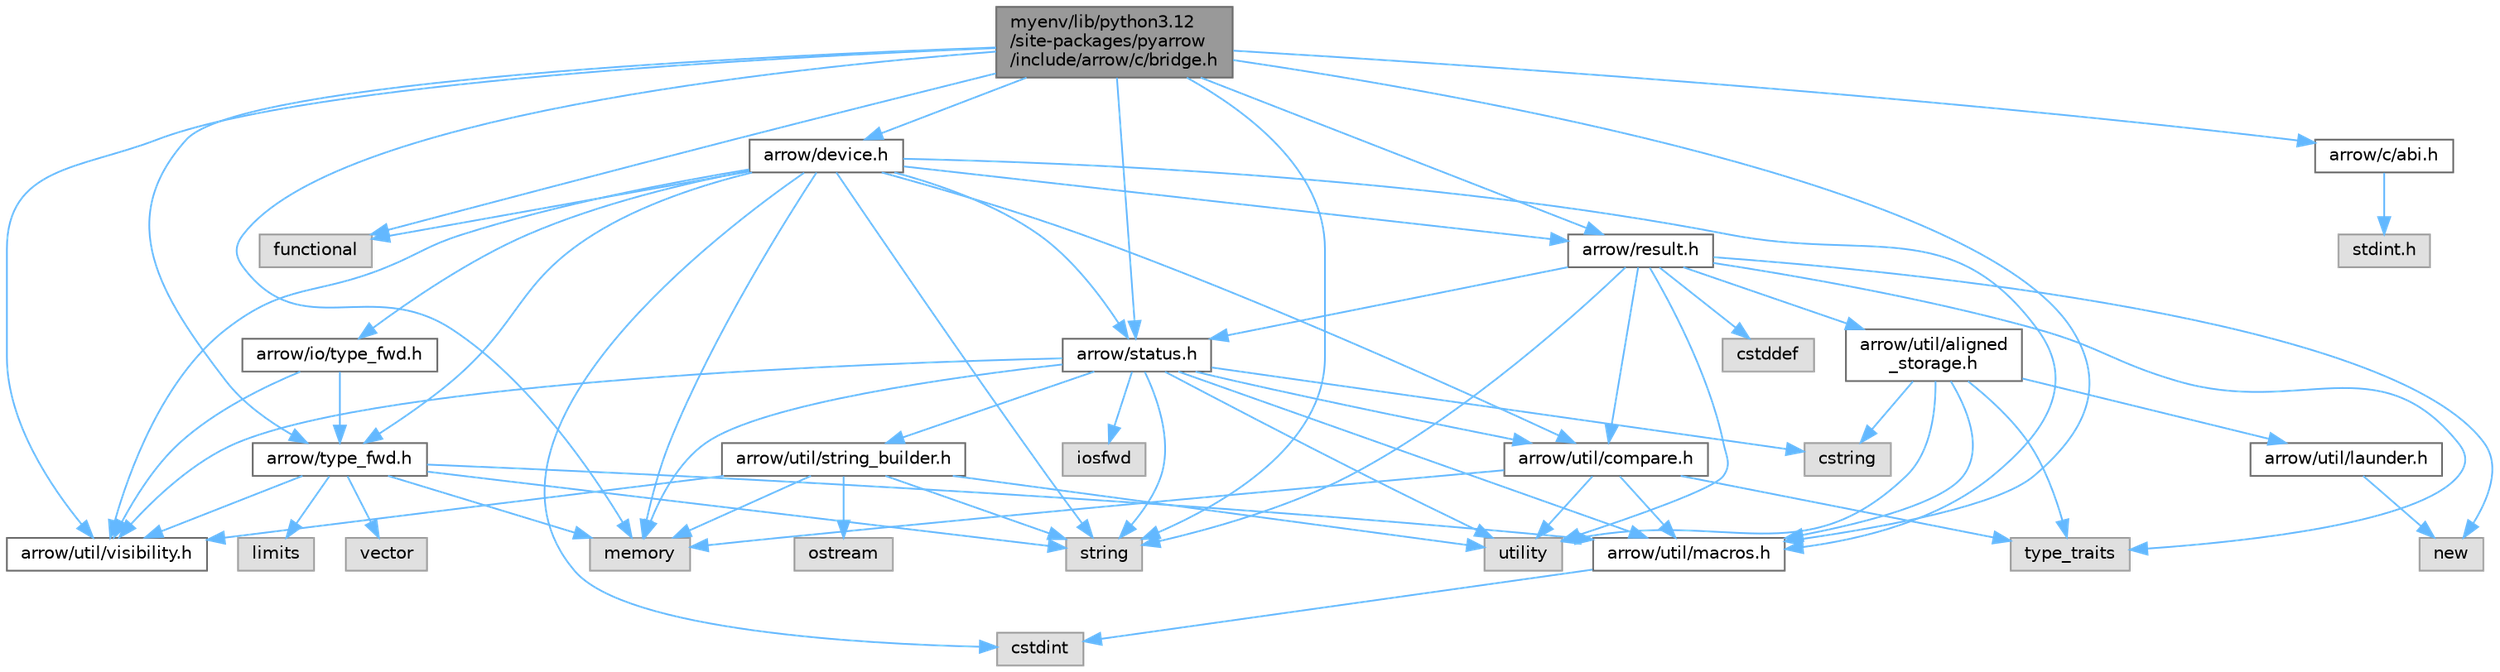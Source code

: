 digraph "myenv/lib/python3.12/site-packages/pyarrow/include/arrow/c/bridge.h"
{
 // LATEX_PDF_SIZE
  bgcolor="transparent";
  edge [fontname=Helvetica,fontsize=10,labelfontname=Helvetica,labelfontsize=10];
  node [fontname=Helvetica,fontsize=10,shape=box,height=0.2,width=0.4];
  Node1 [id="Node000001",label="myenv/lib/python3.12\l/site-packages/pyarrow\l/include/arrow/c/bridge.h",height=0.2,width=0.4,color="gray40", fillcolor="grey60", style="filled", fontcolor="black",tooltip=" "];
  Node1 -> Node2 [id="edge1_Node000001_Node000002",color="steelblue1",style="solid",tooltip=" "];
  Node2 [id="Node000002",label="functional",height=0.2,width=0.4,color="grey60", fillcolor="#E0E0E0", style="filled",tooltip=" "];
  Node1 -> Node3 [id="edge2_Node000001_Node000003",color="steelblue1",style="solid",tooltip=" "];
  Node3 [id="Node000003",label="memory",height=0.2,width=0.4,color="grey60", fillcolor="#E0E0E0", style="filled",tooltip=" "];
  Node1 -> Node4 [id="edge3_Node000001_Node000004",color="steelblue1",style="solid",tooltip=" "];
  Node4 [id="Node000004",label="string",height=0.2,width=0.4,color="grey60", fillcolor="#E0E0E0", style="filled",tooltip=" "];
  Node1 -> Node5 [id="edge4_Node000001_Node000005",color="steelblue1",style="solid",tooltip=" "];
  Node5 [id="Node000005",label="arrow/c/abi.h",height=0.2,width=0.4,color="grey40", fillcolor="white", style="filled",URL="$abi_8h.html",tooltip=" "];
  Node5 -> Node6 [id="edge5_Node000005_Node000006",color="steelblue1",style="solid",tooltip=" "];
  Node6 [id="Node000006",label="stdint.h",height=0.2,width=0.4,color="grey60", fillcolor="#E0E0E0", style="filled",tooltip=" "];
  Node1 -> Node7 [id="edge6_Node000001_Node000007",color="steelblue1",style="solid",tooltip=" "];
  Node7 [id="Node000007",label="arrow/device.h",height=0.2,width=0.4,color="grey40", fillcolor="white", style="filled",URL="$device_8h.html",tooltip=" "];
  Node7 -> Node8 [id="edge7_Node000007_Node000008",color="steelblue1",style="solid",tooltip=" "];
  Node8 [id="Node000008",label="cstdint",height=0.2,width=0.4,color="grey60", fillcolor="#E0E0E0", style="filled",tooltip=" "];
  Node7 -> Node2 [id="edge8_Node000007_Node000002",color="steelblue1",style="solid",tooltip=" "];
  Node7 -> Node3 [id="edge9_Node000007_Node000003",color="steelblue1",style="solid",tooltip=" "];
  Node7 -> Node4 [id="edge10_Node000007_Node000004",color="steelblue1",style="solid",tooltip=" "];
  Node7 -> Node9 [id="edge11_Node000007_Node000009",color="steelblue1",style="solid",tooltip=" "];
  Node9 [id="Node000009",label="arrow/io/type_fwd.h",height=0.2,width=0.4,color="grey40", fillcolor="white", style="filled",URL="$arrow_2io_2type__fwd_8h.html",tooltip=" "];
  Node9 -> Node10 [id="edge12_Node000009_Node000010",color="steelblue1",style="solid",tooltip=" "];
  Node10 [id="Node000010",label="arrow/type_fwd.h",height=0.2,width=0.4,color="grey40", fillcolor="white", style="filled",URL="$arrow_2type__fwd_8h.html",tooltip=" "];
  Node10 -> Node11 [id="edge13_Node000010_Node000011",color="steelblue1",style="solid",tooltip=" "];
  Node11 [id="Node000011",label="limits",height=0.2,width=0.4,color="grey60", fillcolor="#E0E0E0", style="filled",tooltip=" "];
  Node10 -> Node3 [id="edge14_Node000010_Node000003",color="steelblue1",style="solid",tooltip=" "];
  Node10 -> Node4 [id="edge15_Node000010_Node000004",color="steelblue1",style="solid",tooltip=" "];
  Node10 -> Node12 [id="edge16_Node000010_Node000012",color="steelblue1",style="solid",tooltip=" "];
  Node12 [id="Node000012",label="vector",height=0.2,width=0.4,color="grey60", fillcolor="#E0E0E0", style="filled",tooltip=" "];
  Node10 -> Node13 [id="edge17_Node000010_Node000013",color="steelblue1",style="solid",tooltip=" "];
  Node13 [id="Node000013",label="arrow/util/macros.h",height=0.2,width=0.4,color="grey40", fillcolor="white", style="filled",URL="$macros_8h.html",tooltip=" "];
  Node13 -> Node8 [id="edge18_Node000013_Node000008",color="steelblue1",style="solid",tooltip=" "];
  Node10 -> Node14 [id="edge19_Node000010_Node000014",color="steelblue1",style="solid",tooltip=" "];
  Node14 [id="Node000014",label="arrow/util/visibility.h",height=0.2,width=0.4,color="grey40", fillcolor="white", style="filled",URL="$include_2arrow_2util_2visibility_8h.html",tooltip=" "];
  Node9 -> Node14 [id="edge20_Node000009_Node000014",color="steelblue1",style="solid",tooltip=" "];
  Node7 -> Node15 [id="edge21_Node000007_Node000015",color="steelblue1",style="solid",tooltip=" "];
  Node15 [id="Node000015",label="arrow/result.h",height=0.2,width=0.4,color="grey40", fillcolor="white", style="filled",URL="$result_8h.html",tooltip=" "];
  Node15 -> Node16 [id="edge22_Node000015_Node000016",color="steelblue1",style="solid",tooltip=" "];
  Node16 [id="Node000016",label="cstddef",height=0.2,width=0.4,color="grey60", fillcolor="#E0E0E0", style="filled",tooltip=" "];
  Node15 -> Node17 [id="edge23_Node000015_Node000017",color="steelblue1",style="solid",tooltip=" "];
  Node17 [id="Node000017",label="new",height=0.2,width=0.4,color="grey60", fillcolor="#E0E0E0", style="filled",tooltip=" "];
  Node15 -> Node4 [id="edge24_Node000015_Node000004",color="steelblue1",style="solid",tooltip=" "];
  Node15 -> Node18 [id="edge25_Node000015_Node000018",color="steelblue1",style="solid",tooltip=" "];
  Node18 [id="Node000018",label="type_traits",height=0.2,width=0.4,color="grey60", fillcolor="#E0E0E0", style="filled",tooltip=" "];
  Node15 -> Node19 [id="edge26_Node000015_Node000019",color="steelblue1",style="solid",tooltip=" "];
  Node19 [id="Node000019",label="utility",height=0.2,width=0.4,color="grey60", fillcolor="#E0E0E0", style="filled",tooltip=" "];
  Node15 -> Node20 [id="edge27_Node000015_Node000020",color="steelblue1",style="solid",tooltip=" "];
  Node20 [id="Node000020",label="arrow/status.h",height=0.2,width=0.4,color="grey40", fillcolor="white", style="filled",URL="$status_8h.html",tooltip=" "];
  Node20 -> Node21 [id="edge28_Node000020_Node000021",color="steelblue1",style="solid",tooltip=" "];
  Node21 [id="Node000021",label="cstring",height=0.2,width=0.4,color="grey60", fillcolor="#E0E0E0", style="filled",tooltip=" "];
  Node20 -> Node22 [id="edge29_Node000020_Node000022",color="steelblue1",style="solid",tooltip=" "];
  Node22 [id="Node000022",label="iosfwd",height=0.2,width=0.4,color="grey60", fillcolor="#E0E0E0", style="filled",tooltip=" "];
  Node20 -> Node3 [id="edge30_Node000020_Node000003",color="steelblue1",style="solid",tooltip=" "];
  Node20 -> Node4 [id="edge31_Node000020_Node000004",color="steelblue1",style="solid",tooltip=" "];
  Node20 -> Node19 [id="edge32_Node000020_Node000019",color="steelblue1",style="solid",tooltip=" "];
  Node20 -> Node23 [id="edge33_Node000020_Node000023",color="steelblue1",style="solid",tooltip=" "];
  Node23 [id="Node000023",label="arrow/util/compare.h",height=0.2,width=0.4,color="grey40", fillcolor="white", style="filled",URL="$util_2compare_8h.html",tooltip=" "];
  Node23 -> Node3 [id="edge34_Node000023_Node000003",color="steelblue1",style="solid",tooltip=" "];
  Node23 -> Node18 [id="edge35_Node000023_Node000018",color="steelblue1",style="solid",tooltip=" "];
  Node23 -> Node19 [id="edge36_Node000023_Node000019",color="steelblue1",style="solid",tooltip=" "];
  Node23 -> Node13 [id="edge37_Node000023_Node000013",color="steelblue1",style="solid",tooltip=" "];
  Node20 -> Node13 [id="edge38_Node000020_Node000013",color="steelblue1",style="solid",tooltip=" "];
  Node20 -> Node24 [id="edge39_Node000020_Node000024",color="steelblue1",style="solid",tooltip=" "];
  Node24 [id="Node000024",label="arrow/util/string_builder.h",height=0.2,width=0.4,color="grey40", fillcolor="white", style="filled",URL="$string__builder_8h.html",tooltip=" "];
  Node24 -> Node3 [id="edge40_Node000024_Node000003",color="steelblue1",style="solid",tooltip=" "];
  Node24 -> Node25 [id="edge41_Node000024_Node000025",color="steelblue1",style="solid",tooltip=" "];
  Node25 [id="Node000025",label="ostream",height=0.2,width=0.4,color="grey60", fillcolor="#E0E0E0", style="filled",tooltip=" "];
  Node24 -> Node4 [id="edge42_Node000024_Node000004",color="steelblue1",style="solid",tooltip=" "];
  Node24 -> Node19 [id="edge43_Node000024_Node000019",color="steelblue1",style="solid",tooltip=" "];
  Node24 -> Node14 [id="edge44_Node000024_Node000014",color="steelblue1",style="solid",tooltip=" "];
  Node20 -> Node14 [id="edge45_Node000020_Node000014",color="steelblue1",style="solid",tooltip=" "];
  Node15 -> Node26 [id="edge46_Node000015_Node000026",color="steelblue1",style="solid",tooltip=" "];
  Node26 [id="Node000026",label="arrow/util/aligned\l_storage.h",height=0.2,width=0.4,color="grey40", fillcolor="white", style="filled",URL="$aligned__storage_8h.html",tooltip=" "];
  Node26 -> Node21 [id="edge47_Node000026_Node000021",color="steelblue1",style="solid",tooltip=" "];
  Node26 -> Node18 [id="edge48_Node000026_Node000018",color="steelblue1",style="solid",tooltip=" "];
  Node26 -> Node19 [id="edge49_Node000026_Node000019",color="steelblue1",style="solid",tooltip=" "];
  Node26 -> Node27 [id="edge50_Node000026_Node000027",color="steelblue1",style="solid",tooltip=" "];
  Node27 [id="Node000027",label="arrow/util/launder.h",height=0.2,width=0.4,color="grey40", fillcolor="white", style="filled",URL="$launder_8h.html",tooltip=" "];
  Node27 -> Node17 [id="edge51_Node000027_Node000017",color="steelblue1",style="solid",tooltip=" "];
  Node26 -> Node13 [id="edge52_Node000026_Node000013",color="steelblue1",style="solid",tooltip=" "];
  Node15 -> Node23 [id="edge53_Node000015_Node000023",color="steelblue1",style="solid",tooltip=" "];
  Node7 -> Node20 [id="edge54_Node000007_Node000020",color="steelblue1",style="solid",tooltip=" "];
  Node7 -> Node10 [id="edge55_Node000007_Node000010",color="steelblue1",style="solid",tooltip=" "];
  Node7 -> Node23 [id="edge56_Node000007_Node000023",color="steelblue1",style="solid",tooltip=" "];
  Node7 -> Node13 [id="edge57_Node000007_Node000013",color="steelblue1",style="solid",tooltip=" "];
  Node7 -> Node14 [id="edge58_Node000007_Node000014",color="steelblue1",style="solid",tooltip=" "];
  Node1 -> Node15 [id="edge59_Node000001_Node000015",color="steelblue1",style="solid",tooltip=" "];
  Node1 -> Node20 [id="edge60_Node000001_Node000020",color="steelblue1",style="solid",tooltip=" "];
  Node1 -> Node10 [id="edge61_Node000001_Node000010",color="steelblue1",style="solid",tooltip=" "];
  Node1 -> Node13 [id="edge62_Node000001_Node000013",color="steelblue1",style="solid",tooltip=" "];
  Node1 -> Node14 [id="edge63_Node000001_Node000014",color="steelblue1",style="solid",tooltip=" "];
}
